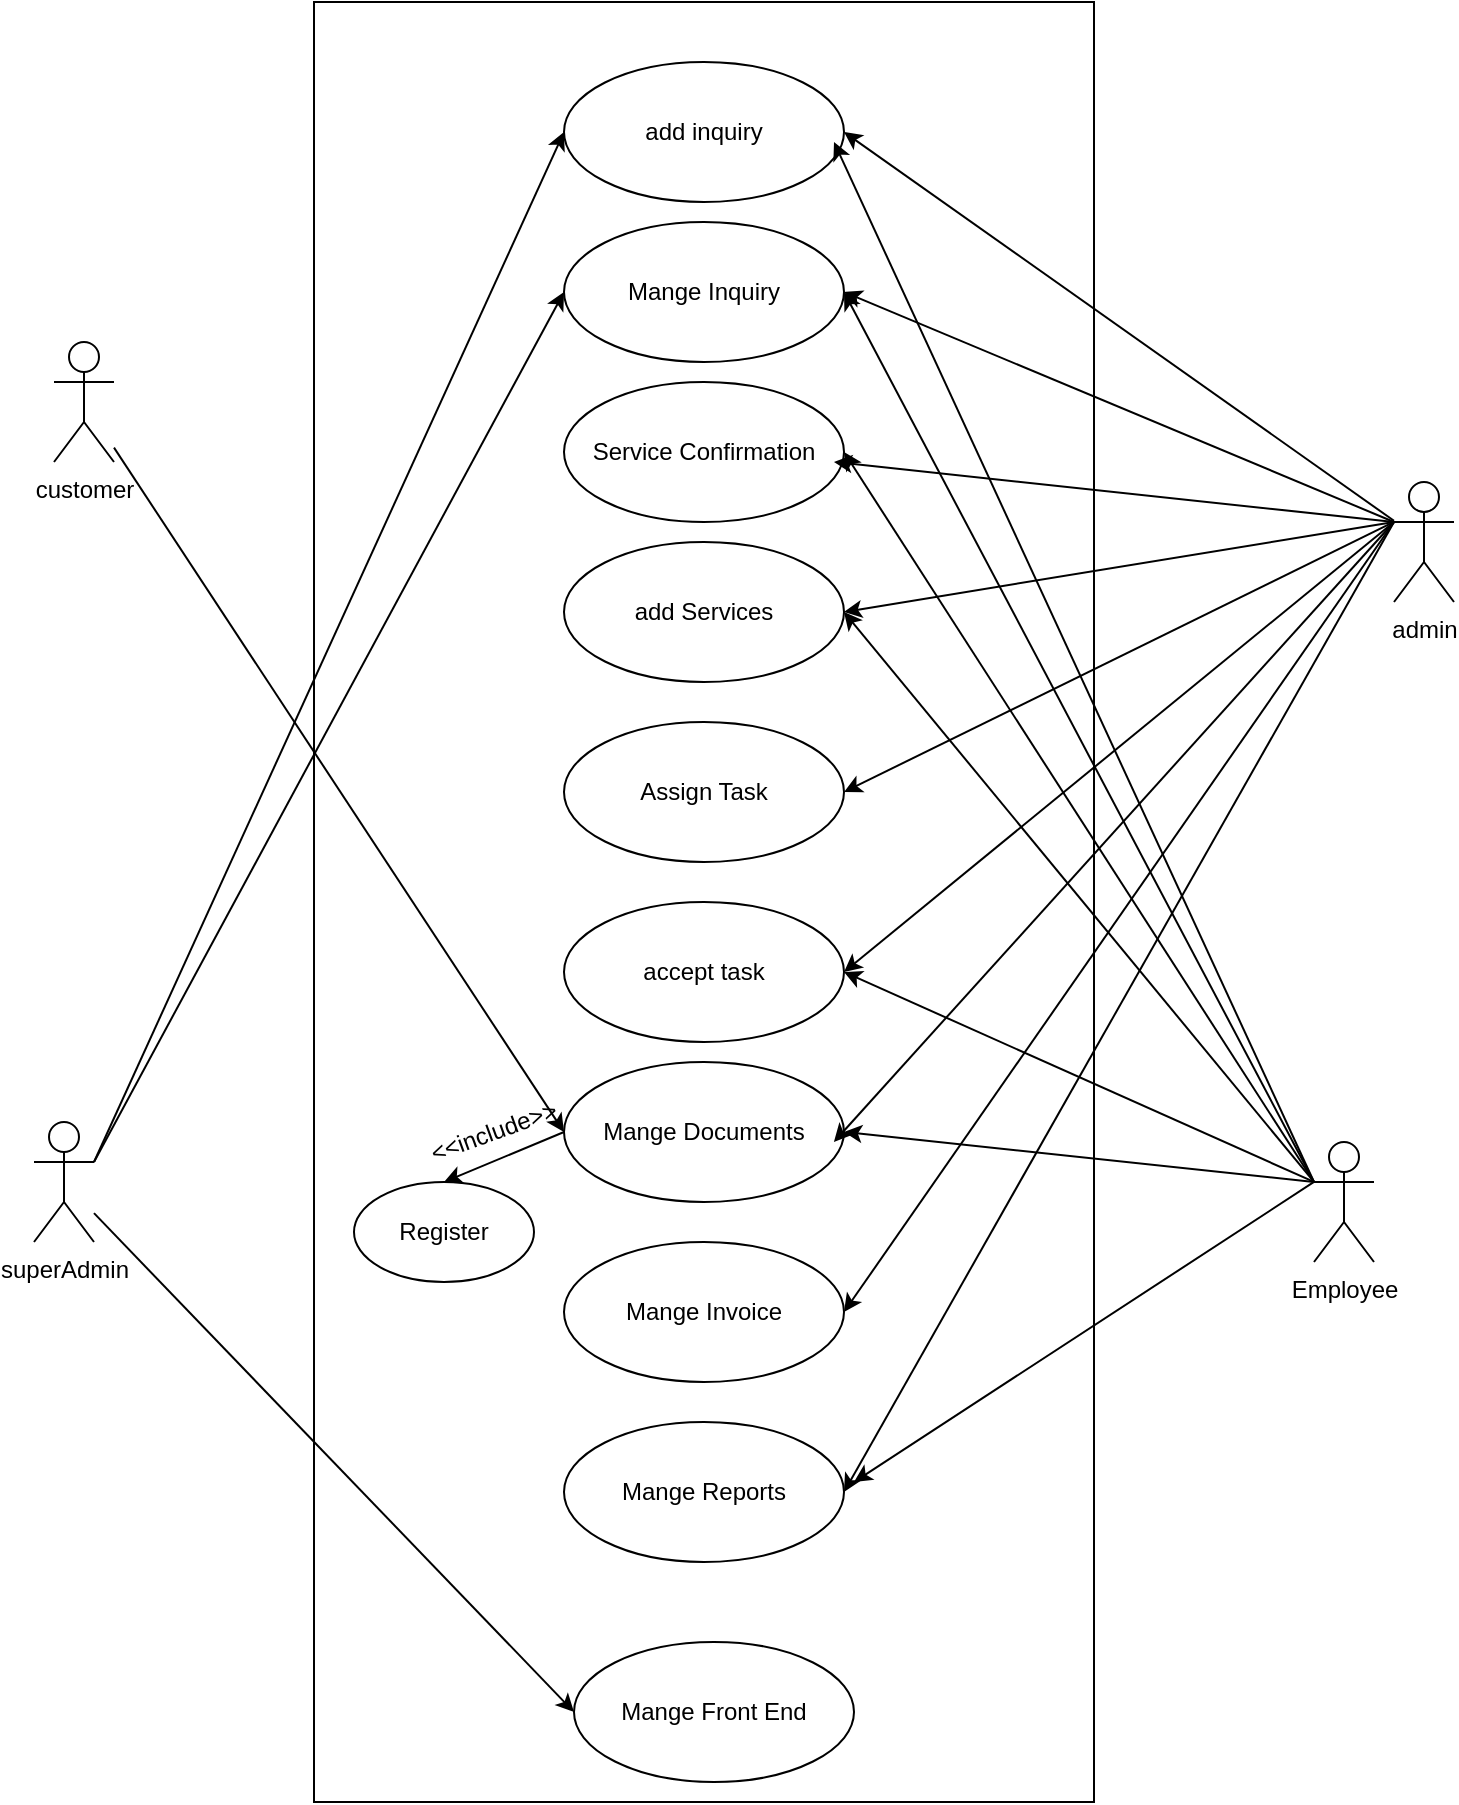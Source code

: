 <mxfile version="13.10.3" type="github">
  <diagram id="lLNfmTWrKtw9lVZtanVr" name="Page-1">
    <mxGraphModel dx="1021" dy="541" grid="1" gridSize="10" guides="1" tooltips="1" connect="1" arrows="1" fold="1" page="1" pageScale="1" pageWidth="850" pageHeight="1100" math="0" shadow="0">
      <root>
        <mxCell id="0" />
        <mxCell id="1" parent="0" />
        <mxCell id="PfKKpQUoOnUWRJiz9idM-1" value="" style="whiteSpace=wrap;html=1;fillColor=none;" parent="1" vertex="1">
          <mxGeometry x="230" y="120" width="390" height="900" as="geometry" />
        </mxCell>
        <mxCell id="PfKKpQUoOnUWRJiz9idM-43" style="edgeStyle=none;rounded=0;orthogonalLoop=1;jettySize=auto;html=1;entryX=0;entryY=0.5;entryDx=0;entryDy=0;" parent="1" source="PfKKpQUoOnUWRJiz9idM-2" target="PfKKpQUoOnUWRJiz9idM-40" edge="1">
          <mxGeometry relative="1" as="geometry" />
        </mxCell>
        <mxCell id="PfKKpQUoOnUWRJiz9idM-2" value="customer" style="shape=umlActor;verticalLabelPosition=bottom;verticalAlign=top;html=1;fillColor=none;" parent="1" vertex="1">
          <mxGeometry x="100" y="290" width="30" height="60" as="geometry" />
        </mxCell>
        <mxCell id="PfKKpQUoOnUWRJiz9idM-15" style="edgeStyle=none;rounded=0;orthogonalLoop=1;jettySize=auto;html=1;entryX=1;entryY=0.5;entryDx=0;entryDy=0;" parent="1" source="PfKKpQUoOnUWRJiz9idM-3" target="PfKKpQUoOnUWRJiz9idM-14" edge="1">
          <mxGeometry relative="1" as="geometry" />
        </mxCell>
        <mxCell id="PfKKpQUoOnUWRJiz9idM-17" style="edgeStyle=none;rounded=0;orthogonalLoop=1;jettySize=auto;html=1;exitX=0;exitY=0.333;exitDx=0;exitDy=0;exitPerimeter=0;entryX=1;entryY=0.5;entryDx=0;entryDy=0;" parent="1" source="PfKKpQUoOnUWRJiz9idM-3" target="PfKKpQUoOnUWRJiz9idM-13" edge="1">
          <mxGeometry relative="1" as="geometry" />
        </mxCell>
        <mxCell id="PfKKpQUoOnUWRJiz9idM-25" style="edgeStyle=none;rounded=0;orthogonalLoop=1;jettySize=auto;html=1;exitX=0;exitY=0.333;exitDx=0;exitDy=0;exitPerimeter=0;" parent="1" source="PfKKpQUoOnUWRJiz9idM-3" edge="1">
          <mxGeometry relative="1" as="geometry">
            <mxPoint x="490" y="350" as="targetPoint" />
          </mxGeometry>
        </mxCell>
        <mxCell id="PfKKpQUoOnUWRJiz9idM-28" style="edgeStyle=none;rounded=0;orthogonalLoop=1;jettySize=auto;html=1;exitX=0;exitY=0.333;exitDx=0;exitDy=0;exitPerimeter=0;entryX=1;entryY=0.5;entryDx=0;entryDy=0;" parent="1" source="PfKKpQUoOnUWRJiz9idM-3" target="PfKKpQUoOnUWRJiz9idM-23" edge="1">
          <mxGeometry relative="1" as="geometry" />
        </mxCell>
        <mxCell id="PfKKpQUoOnUWRJiz9idM-30" style="edgeStyle=none;rounded=0;orthogonalLoop=1;jettySize=auto;html=1;exitX=0;exitY=0.333;exitDx=0;exitDy=0;exitPerimeter=0;entryX=1;entryY=0.5;entryDx=0;entryDy=0;" parent="1" source="PfKKpQUoOnUWRJiz9idM-3" target="PfKKpQUoOnUWRJiz9idM-29" edge="1">
          <mxGeometry relative="1" as="geometry" />
        </mxCell>
        <mxCell id="PfKKpQUoOnUWRJiz9idM-37" style="edgeStyle=none;rounded=0;orthogonalLoop=1;jettySize=auto;html=1;exitX=0;exitY=0.333;exitDx=0;exitDy=0;exitPerimeter=0;entryX=1;entryY=0.5;entryDx=0;entryDy=0;" parent="1" source="PfKKpQUoOnUWRJiz9idM-3" target="PfKKpQUoOnUWRJiz9idM-31" edge="1">
          <mxGeometry relative="1" as="geometry" />
        </mxCell>
        <mxCell id="PfKKpQUoOnUWRJiz9idM-42" style="edgeStyle=none;rounded=0;orthogonalLoop=1;jettySize=auto;html=1;exitX=0;exitY=0.333;exitDx=0;exitDy=0;exitPerimeter=0;entryX=0.964;entryY=0.571;entryDx=0;entryDy=0;entryPerimeter=0;" parent="1" source="PfKKpQUoOnUWRJiz9idM-3" target="PfKKpQUoOnUWRJiz9idM-40" edge="1">
          <mxGeometry relative="1" as="geometry">
            <mxPoint x="490" y="680" as="targetPoint" />
          </mxGeometry>
        </mxCell>
        <mxCell id="PfKKpQUoOnUWRJiz9idM-45" style="edgeStyle=none;rounded=0;orthogonalLoop=1;jettySize=auto;html=1;exitX=0;exitY=0.333;exitDx=0;exitDy=0;exitPerimeter=0;entryX=1;entryY=0.5;entryDx=0;entryDy=0;" parent="1" source="PfKKpQUoOnUWRJiz9idM-3" target="PfKKpQUoOnUWRJiz9idM-44" edge="1">
          <mxGeometry relative="1" as="geometry" />
        </mxCell>
        <mxCell id="NYLqzqc02j23uw03CRSx-6" style="edgeStyle=none;rounded=0;orthogonalLoop=1;jettySize=auto;html=1;exitX=0;exitY=0.333;exitDx=0;exitDy=0;exitPerimeter=0;entryX=1;entryY=0.5;entryDx=0;entryDy=0;" edge="1" parent="1" source="PfKKpQUoOnUWRJiz9idM-3" target="NYLqzqc02j23uw03CRSx-5">
          <mxGeometry relative="1" as="geometry" />
        </mxCell>
        <mxCell id="PfKKpQUoOnUWRJiz9idM-3" value="admin" style="shape=umlActor;verticalLabelPosition=bottom;verticalAlign=top;html=1;fillColor=none;" parent="1" vertex="1">
          <mxGeometry x="770" y="360" width="30" height="60" as="geometry" />
        </mxCell>
        <mxCell id="PfKKpQUoOnUWRJiz9idM-16" style="edgeStyle=none;rounded=0;orthogonalLoop=1;jettySize=auto;html=1;exitX=0;exitY=0.333;exitDx=0;exitDy=0;exitPerimeter=0;" parent="1" source="PfKKpQUoOnUWRJiz9idM-6" edge="1">
          <mxGeometry relative="1" as="geometry">
            <mxPoint x="490.0" y="190.0" as="targetPoint" />
          </mxGeometry>
        </mxCell>
        <mxCell id="PfKKpQUoOnUWRJiz9idM-19" style="edgeStyle=none;rounded=0;orthogonalLoop=1;jettySize=auto;html=1;exitX=0;exitY=0.333;exitDx=0;exitDy=0;exitPerimeter=0;entryX=1;entryY=0.5;entryDx=0;entryDy=0;" parent="1" source="PfKKpQUoOnUWRJiz9idM-6" target="PfKKpQUoOnUWRJiz9idM-13" edge="1">
          <mxGeometry relative="1" as="geometry" />
        </mxCell>
        <mxCell id="PfKKpQUoOnUWRJiz9idM-24" style="edgeStyle=none;rounded=0;orthogonalLoop=1;jettySize=auto;html=1;exitX=0;exitY=0.333;exitDx=0;exitDy=0;exitPerimeter=0;entryX=1;entryY=0.5;entryDx=0;entryDy=0;" parent="1" source="PfKKpQUoOnUWRJiz9idM-6" target="PfKKpQUoOnUWRJiz9idM-22" edge="1">
          <mxGeometry relative="1" as="geometry" />
        </mxCell>
        <mxCell id="PfKKpQUoOnUWRJiz9idM-26" style="edgeStyle=none;rounded=0;orthogonalLoop=1;jettySize=auto;html=1;exitX=0;exitY=0.333;exitDx=0;exitDy=0;exitPerimeter=0;entryX=1;entryY=0.5;entryDx=0;entryDy=0;" parent="1" source="PfKKpQUoOnUWRJiz9idM-6" target="PfKKpQUoOnUWRJiz9idM-23" edge="1">
          <mxGeometry relative="1" as="geometry" />
        </mxCell>
        <mxCell id="PfKKpQUoOnUWRJiz9idM-35" style="edgeStyle=none;rounded=0;orthogonalLoop=1;jettySize=auto;html=1;exitX=0;exitY=0.333;exitDx=0;exitDy=0;exitPerimeter=0;entryX=1;entryY=0.5;entryDx=0;entryDy=0;" parent="1" source="PfKKpQUoOnUWRJiz9idM-6" target="PfKKpQUoOnUWRJiz9idM-31" edge="1">
          <mxGeometry relative="1" as="geometry" />
        </mxCell>
        <mxCell id="PfKKpQUoOnUWRJiz9idM-41" style="edgeStyle=none;rounded=0;orthogonalLoop=1;jettySize=auto;html=1;exitX=0;exitY=0.333;exitDx=0;exitDy=0;exitPerimeter=0;entryX=1;entryY=0.5;entryDx=0;entryDy=0;" parent="1" source="PfKKpQUoOnUWRJiz9idM-6" target="PfKKpQUoOnUWRJiz9idM-40" edge="1">
          <mxGeometry relative="1" as="geometry" />
        </mxCell>
        <mxCell id="NYLqzqc02j23uw03CRSx-7" style="edgeStyle=none;rounded=0;orthogonalLoop=1;jettySize=auto;html=1;exitX=0;exitY=0.333;exitDx=0;exitDy=0;exitPerimeter=0;" edge="1" parent="1" source="PfKKpQUoOnUWRJiz9idM-6">
          <mxGeometry relative="1" as="geometry">
            <mxPoint x="500" y="860" as="targetPoint" />
          </mxGeometry>
        </mxCell>
        <mxCell id="PfKKpQUoOnUWRJiz9idM-6" value="Employee" style="shape=umlActor;verticalLabelPosition=bottom;verticalAlign=top;html=1;fillColor=none;" parent="1" vertex="1">
          <mxGeometry x="730" y="690" width="30" height="60" as="geometry" />
        </mxCell>
        <mxCell id="PfKKpQUoOnUWRJiz9idM-12" style="rounded=0;orthogonalLoop=1;jettySize=auto;html=1;entryX=0;entryY=0.5;entryDx=0;entryDy=0;" parent="1" source="PfKKpQUoOnUWRJiz9idM-8" target="PfKKpQUoOnUWRJiz9idM-10" edge="1">
          <mxGeometry relative="1" as="geometry" />
        </mxCell>
        <mxCell id="PfKKpQUoOnUWRJiz9idM-20" style="edgeStyle=none;rounded=0;orthogonalLoop=1;jettySize=auto;html=1;exitX=1;exitY=0.333;exitDx=0;exitDy=0;exitPerimeter=0;entryX=0;entryY=0.5;entryDx=0;entryDy=0;" parent="1" source="PfKKpQUoOnUWRJiz9idM-8" target="PfKKpQUoOnUWRJiz9idM-14" edge="1">
          <mxGeometry relative="1" as="geometry" />
        </mxCell>
        <mxCell id="PfKKpQUoOnUWRJiz9idM-21" style="edgeStyle=none;rounded=0;orthogonalLoop=1;jettySize=auto;html=1;exitX=1;exitY=0.333;exitDx=0;exitDy=0;exitPerimeter=0;entryX=0;entryY=0.5;entryDx=0;entryDy=0;" parent="1" source="PfKKpQUoOnUWRJiz9idM-8" target="PfKKpQUoOnUWRJiz9idM-13" edge="1">
          <mxGeometry relative="1" as="geometry" />
        </mxCell>
        <mxCell id="PfKKpQUoOnUWRJiz9idM-8" value="superAdmin" style="shape=umlActor;verticalLabelPosition=bottom;verticalAlign=top;html=1;fillColor=none;" parent="1" vertex="1">
          <mxGeometry x="90" y="680" width="30" height="60" as="geometry" />
        </mxCell>
        <mxCell id="PfKKpQUoOnUWRJiz9idM-10" value="Mange Front End" style="ellipse;whiteSpace=wrap;html=1;fillColor=none;" parent="1" vertex="1">
          <mxGeometry x="360" y="940" width="140" height="70" as="geometry" />
        </mxCell>
        <mxCell id="PfKKpQUoOnUWRJiz9idM-13" value="Mange Inquiry" style="ellipse;whiteSpace=wrap;html=1;fillColor=none;" parent="1" vertex="1">
          <mxGeometry x="355" y="230" width="140" height="70" as="geometry" />
        </mxCell>
        <mxCell id="PfKKpQUoOnUWRJiz9idM-14" value="add inquiry" style="ellipse;whiteSpace=wrap;html=1;fillColor=none;" parent="1" vertex="1">
          <mxGeometry x="355" y="150" width="140" height="70" as="geometry" />
        </mxCell>
        <mxCell id="PfKKpQUoOnUWRJiz9idM-22" value="Service Confirmation" style="ellipse;whiteSpace=wrap;html=1;fillColor=none;" parent="1" vertex="1">
          <mxGeometry x="355" y="310" width="140" height="70" as="geometry" />
        </mxCell>
        <mxCell id="PfKKpQUoOnUWRJiz9idM-23" value="add Services" style="ellipse;whiteSpace=wrap;html=1;fillColor=none;" parent="1" vertex="1">
          <mxGeometry x="355" y="390" width="140" height="70" as="geometry" />
        </mxCell>
        <mxCell id="PfKKpQUoOnUWRJiz9idM-29" value="Assign Task" style="ellipse;whiteSpace=wrap;html=1;fillColor=none;" parent="1" vertex="1">
          <mxGeometry x="355" y="480" width="140" height="70" as="geometry" />
        </mxCell>
        <mxCell id="PfKKpQUoOnUWRJiz9idM-31" value="accept task" style="ellipse;whiteSpace=wrap;html=1;fillColor=none;" parent="1" vertex="1">
          <mxGeometry x="355" y="570" width="140" height="70" as="geometry" />
        </mxCell>
        <mxCell id="NYLqzqc02j23uw03CRSx-2" style="rounded=0;orthogonalLoop=1;jettySize=auto;html=1;exitX=0;exitY=0.5;exitDx=0;exitDy=0;entryX=0.5;entryY=0;entryDx=0;entryDy=0;" edge="1" parent="1" source="PfKKpQUoOnUWRJiz9idM-40" target="NYLqzqc02j23uw03CRSx-1">
          <mxGeometry relative="1" as="geometry" />
        </mxCell>
        <mxCell id="PfKKpQUoOnUWRJiz9idM-40" value="Mange Documents" style="ellipse;whiteSpace=wrap;html=1;fillColor=none;" parent="1" vertex="1">
          <mxGeometry x="355" y="650" width="140" height="70" as="geometry" />
        </mxCell>
        <mxCell id="PfKKpQUoOnUWRJiz9idM-44" value="Mange Invoice" style="ellipse;whiteSpace=wrap;html=1;fillColor=none;" parent="1" vertex="1">
          <mxGeometry x="355" y="740" width="140" height="70" as="geometry" />
        </mxCell>
        <mxCell id="NYLqzqc02j23uw03CRSx-1" value="Register" style="ellipse;whiteSpace=wrap;html=1;fillColor=none;" vertex="1" parent="1">
          <mxGeometry x="250" y="710" width="90" height="50" as="geometry" />
        </mxCell>
        <mxCell id="NYLqzqc02j23uw03CRSx-3" value="&amp;lt;&amp;lt;include&amp;gt;&amp;gt;" style="text;html=1;strokeColor=none;fillColor=none;align=center;verticalAlign=middle;whiteSpace=wrap;rounded=0;rotation=-20;" vertex="1" parent="1">
          <mxGeometry x="300" y="675" width="40" height="20" as="geometry" />
        </mxCell>
        <mxCell id="NYLqzqc02j23uw03CRSx-5" value="Mange Reports" style="ellipse;whiteSpace=wrap;html=1;fillColor=none;" vertex="1" parent="1">
          <mxGeometry x="355" y="830" width="140" height="70" as="geometry" />
        </mxCell>
      </root>
    </mxGraphModel>
  </diagram>
</mxfile>
